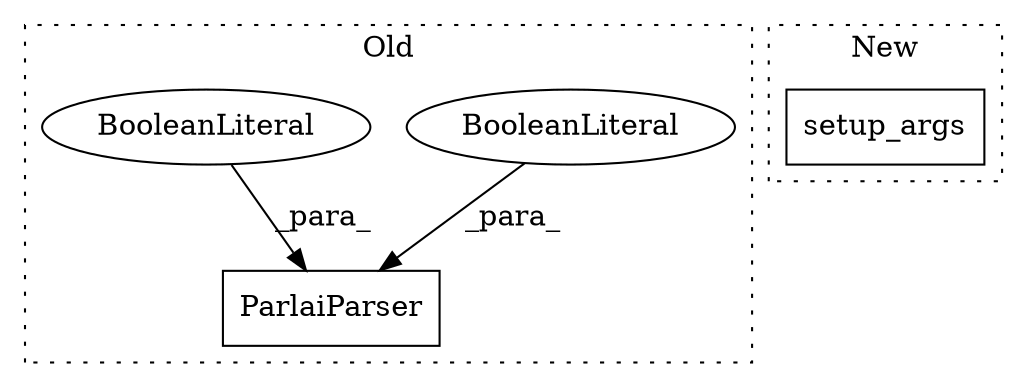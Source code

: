 digraph G {
subgraph cluster0 {
1 [label="ParlaiParser" a="32" s="5241,5263" l="13,1" shape="box"];
3 [label="BooleanLiteral" a="9" s="5254" l="4" shape="ellipse"];
4 [label="BooleanLiteral" a="9" s="5259" l="4" shape="ellipse"];
label = "Old";
style="dotted";
}
subgraph cluster1 {
2 [label="setup_args" a="32" s="6643" l="12" shape="box"];
label = "New";
style="dotted";
}
3 -> 1 [label="_para_"];
4 -> 1 [label="_para_"];
}